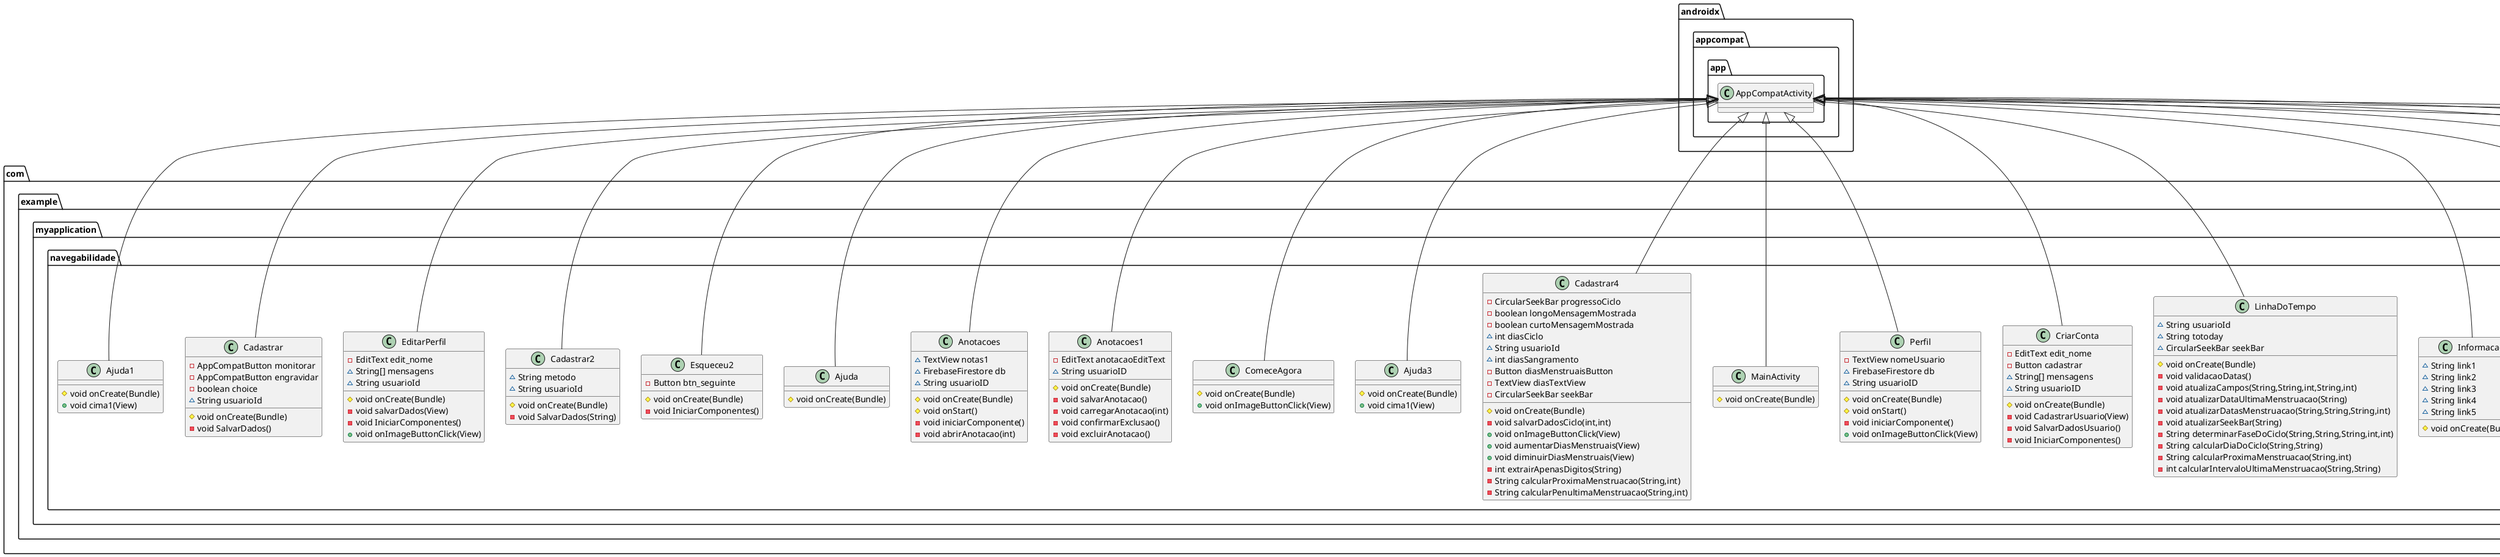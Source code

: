 @startuml
class com.example.myapplication.navegabilidade.Notificacoes {
~ FirebaseFirestore db
- TextView notifica
~ String diasProxima
- boolean notificationsEnabled
~ String usuarioID
# void onCreate(Bundle)
# void onStart()
}
class com.example.myapplication.navegabilidade.Cadastrar3 {
~ String usuarioId
# void onCreate(Bundle)
- void SalvarDados(String)
- String formatDate(int,int,int)
}
abstract class com.example.myapplication.navegabilidade.Mask {
+ {static} String unmask(String)
+ {static} TextWatcher insert(String,EditText)
+ {static} String addMask(String,String)
}
class com.example.myapplication.navegabilidade.Esqueceu1 {
- EditText email
- Button btn_enviar
# void onCreate(Bundle)
- void IniciarComponentes()
}
class com.example.myapplication.navegabilidade.Calendario {
- CalendarView calendarView
- long dataInicialMillis
- int periodo
# void onCreate(Bundle)
- void marcarDiasNoCalendarView(String)
}
class com.example.myapplication.navegabilidade.Login {
- EditText editTextEmail
- Button btn_seguinte
- Button esqueceu
# void onCreate(Bundle)
- void AutenticarUsuario()
# void onStart()
- void TelaPrincipal()
- void IniciarComponentes()
}
class com.example.myapplication.navegabilidade.Sair {
# void onCreate(Bundle)
}
class com.example.myapplication.navegabilidade.Ajuda2 {
# void onCreate(Bundle)
+ void cima1(View)
}
class com.example.myapplication.navegabilidade.Informacao {
~ String link1
~ String link2
~ String link3
~ String link4
~ String link5
# void onCreate(Bundle)
}
class com.example.myapplication.navegabilidade.LinhaDoTempo {
~ String usuarioId
~ String totoday
~ CircularSeekBar seekBar
# void onCreate(Bundle)
- void validacaoDatas()
- void atualizaCampos(String,String,int,String,int)
- void atualizarDataUltimaMenstruacao(String)
- void atualizarDatasMenstruacao(String,String,String,int)
- void atualizarSeekBar(String)
- String determinarFaseDoCiclo(String,String,String,int,int)
- String calcularDiaDoCiclo(String,String)
- String calcularProximaMenstruacao(String,int)
- int calcularIntervaloUltimaMenstruacao(String,String)
}
class com.example.myapplication.navegabilidade.CriarConta {
- EditText edit_nome
- Button cadastrar
~ String[] mensagens
~ String usuarioID
# void onCreate(Bundle)
- void CadastrarUsuario(View)
- void SalvarDadosUsuario()
- void IniciarComponentes()
}
class com.example.myapplication.navegabilidade.Perfil {
- TextView nomeUsuario
~ FirebaseFirestore db
~ String usuarioID
# void onCreate(Bundle)
# void onStart()
- void iniciarComponente()
+ void onImageButtonClick(View)
}
class com.example.myapplication.navegabilidade.MainActivity {
# void onCreate(Bundle)
}
class com.example.myapplication.navegabilidade.Cadastrar4 {
- CircularSeekBar progressoCiclo
- boolean longoMensagemMostrada
- boolean curtoMensagemMostrada
~ int diasCiclo
~ String usuarioId
~ int diasSangramento
- Button diasMenstruaisButton
- TextView diasTextView
- CircularSeekBar seekBar
# void onCreate(Bundle)
- void salvarDadosCiclo(int,int)
+ void onImageButtonClick(View)
+ void aumentarDiasMenstruais(View)
+ void diminuirDiasMenstruais(View)
- int extrairApenasDigitos(String)
- String calcularProximaMenstruacao(String,int)
- String calcularPenultimaMenstruacao(String,int)
}
class com.example.myapplication.navegabilidade.Ajuda3 {
# void onCreate(Bundle)
+ void cima1(View)
}
class com.example.myapplication.navegabilidade.ComeceAgora {
# void onCreate(Bundle)
+ void onImageButtonClick(View)
}
class com.example.myapplication.navegabilidade.Anotacoes1 {
- EditText anotacaoEditText
~ String usuarioID
# void onCreate(Bundle)
- void salvarAnotacao()
- void carregarAnotacao(int)
- void confirmarExclusao()
- void excluirAnotacao()
}
class com.example.myapplication.navegabilidade.Anotacoes {
~ TextView notas1
~ FirebaseFirestore db
~ String usuarioID
# void onCreate(Bundle)
# void onStart()
- void iniciarComponente()
- void abrirAnotacao(int)
}
class com.example.myapplication.navegabilidade.Ajuda {
# void onCreate(Bundle)
}
class com.example.myapplication.navegabilidade.Esqueceu2 {
- Button btn_seguinte
# void onCreate(Bundle)
- void IniciarComponentes()
}
class com.example.myapplication.navegabilidade.Cadastrar2 {
~ String metodo
~ String usuarioId
# void onCreate(Bundle)
- void SalvarDados(String)
}
class com.example.myapplication.navegabilidade.EditarPerfil {
- EditText edit_nome
~ String[] mensagens
~ String usuarioId
# void onCreate(Bundle)
- void salvarDados(View)
- void IniciarComponentes()
+ void onImageButtonClick(View)
}
class com.example.myapplication.navegabilidade.Cadastrar {
- AppCompatButton monitorar
- AppCompatButton engravidar
- boolean choice
~ String usuarioId
# void onCreate(Bundle)
- void SalvarDados()
}
class com.example.myapplication.navegabilidade.Ajuda1 {
# void onCreate(Bundle)
+ void cima1(View)
}


androidx.appcompat.app.AppCompatActivity <|-- com.example.myapplication.navegabilidade.Notificacoes
androidx.appcompat.app.AppCompatActivity <|-- com.example.myapplication.navegabilidade.Cadastrar3
androidx.appcompat.app.AppCompatActivity <|-- com.example.myapplication.navegabilidade.Esqueceu1
androidx.appcompat.app.AppCompatActivity <|-- com.example.myapplication.navegabilidade.Calendario
androidx.appcompat.app.AppCompatActivity <|-- com.example.myapplication.navegabilidade.Login
androidx.appcompat.app.AppCompatActivity <|-- com.example.myapplication.navegabilidade.Sair
androidx.appcompat.app.AppCompatActivity <|-- com.example.myapplication.navegabilidade.Ajuda2
androidx.appcompat.app.AppCompatActivity <|-- com.example.myapplication.navegabilidade.Informacao
androidx.appcompat.app.AppCompatActivity <|-- com.example.myapplication.navegabilidade.LinhaDoTempo
androidx.appcompat.app.AppCompatActivity <|-- com.example.myapplication.navegabilidade.CriarConta
androidx.appcompat.app.AppCompatActivity <|-- com.example.myapplication.navegabilidade.Perfil
androidx.appcompat.app.AppCompatActivity <|-- com.example.myapplication.navegabilidade.MainActivity
androidx.appcompat.app.AppCompatActivity <|-- com.example.myapplication.navegabilidade.Cadastrar4
androidx.appcompat.app.AppCompatActivity <|-- com.example.myapplication.navegabilidade.Ajuda3
androidx.appcompat.app.AppCompatActivity <|-- com.example.myapplication.navegabilidade.ComeceAgora
androidx.appcompat.app.AppCompatActivity <|-- com.example.myapplication.navegabilidade.Anotacoes1
androidx.appcompat.app.AppCompatActivity <|-- com.example.myapplication.navegabilidade.Anotacoes
androidx.appcompat.app.AppCompatActivity <|-- com.example.myapplication.navegabilidade.Ajuda
androidx.appcompat.app.AppCompatActivity <|-- com.example.myapplication.navegabilidade.Esqueceu2
androidx.appcompat.app.AppCompatActivity <|-- com.example.myapplication.navegabilidade.Cadastrar2
androidx.appcompat.app.AppCompatActivity <|-- com.example.myapplication.navegabilidade.EditarPerfil
androidx.appcompat.app.AppCompatActivity <|-- com.example.myapplication.navegabilidade.Cadastrar
androidx.appcompat.app.AppCompatActivity <|-- com.example.myapplication.navegabilidade.Ajuda1
@enduml